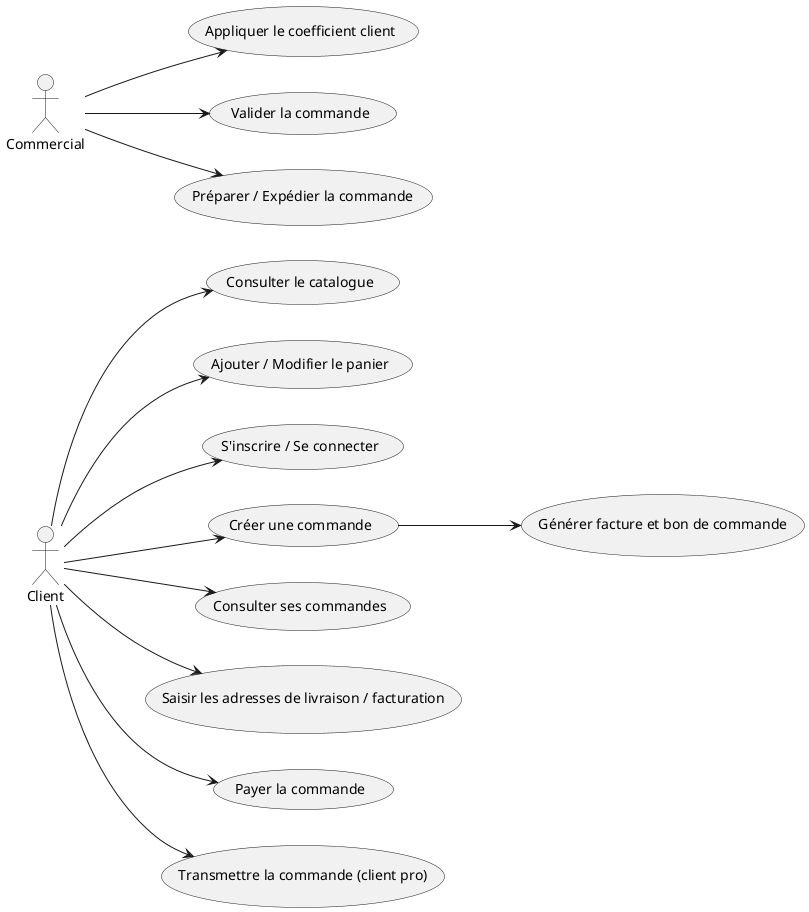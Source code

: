 @startuml Cas d’utilisation
left to right direction
actor Client
actor Commercial

usecase "Consulter le catalogue" as catalogue
usecase "Ajouter / Modifier le panier" as panier
usecase "S'inscrire / Se connecter" as connect
usecase "Créer une commande" as cre_com
usecase "Consulter ses commandes" as cons_com
usecase "Saisir les adresses de livraison / facturation" as info_liv_fac
usecase "Payer la commande" as payer
usecase "Transmettre la commande (client pro)" as com_pro
usecase "Appliquer le coefficient client" as coef
usecase "Valider la commande" as val_com
usecase "Générer facture et bon de commande" as gen_fac
usecase "Préparer / Expédier la commande" as pre_exp_com

Client --> catalogue
Client --> panier
Client --> connect
Client --> cre_com
Client --> cons_com
Client --> info_liv_fac
Client --> payer
Client --> com_pro

Commercial --> coef
Commercial --> val_com
Commercial --> pre_exp_com

cre_com --> gen_fac

@enduml
